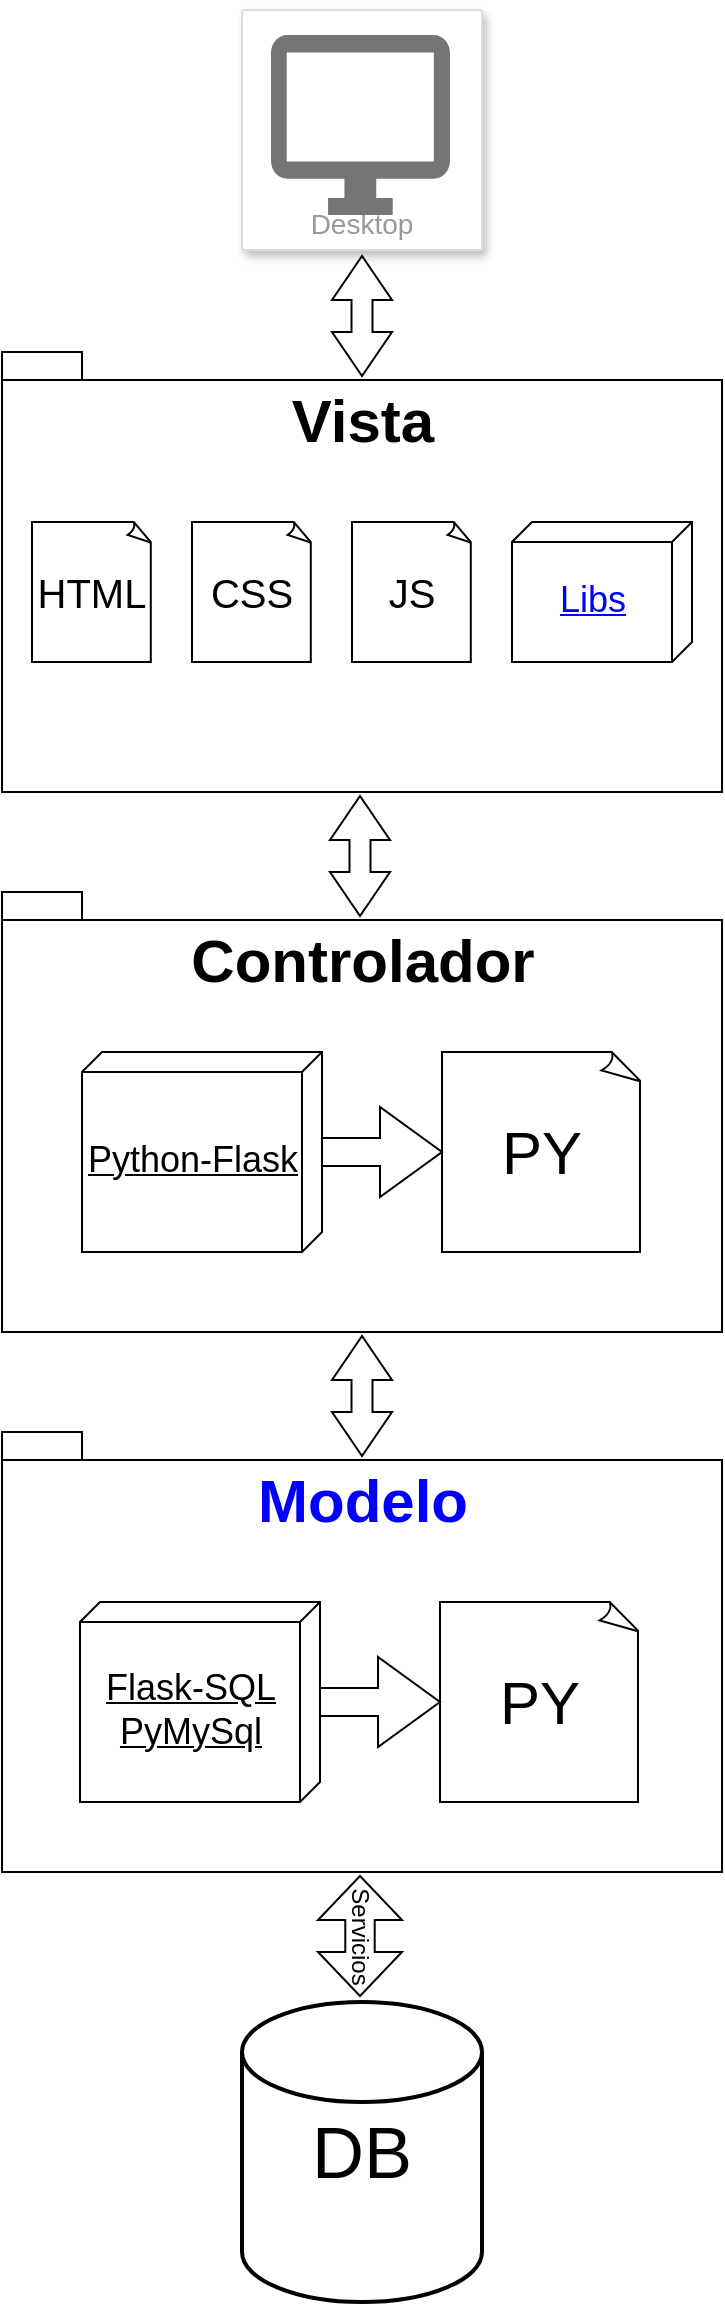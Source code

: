 <mxfile version="20.4.0" type="github" pages="3">
  <diagram id="1ODiky8oOXQyALTsi6lV" name="MVC">
    <mxGraphModel dx="1102" dy="574" grid="1" gridSize="10" guides="1" tooltips="1" connect="1" arrows="1" fold="1" page="1" pageScale="1" pageWidth="827" pageHeight="1169" math="0" shadow="0">
      <root>
        <mxCell id="0" />
        <mxCell id="1" parent="0" />
        <mxCell id="aVxNvfsXQ5dD_XpQHYoW-1" value="&lt;font style=&quot;font-size: 30px;&quot;&gt;Vista&lt;/font&gt;" style="shape=folder;fontStyle=1;spacingTop=10;tabWidth=40;tabHeight=14;tabPosition=left;html=1;verticalAlign=top;" parent="1" vertex="1">
          <mxGeometry x="200" y="185" width="360" height="220" as="geometry" />
        </mxCell>
        <mxCell id="aVxNvfsXQ5dD_XpQHYoW-3" value="Desktop" style="strokeColor=#dddddd;shadow=1;strokeWidth=1;rounded=1;absoluteArcSize=1;arcSize=2;labelPosition=center;verticalLabelPosition=middle;align=center;verticalAlign=bottom;spacingLeft=0;fontColor=#999999;fontSize=14;whiteSpace=wrap;spacingBottom=2;" parent="1" vertex="1">
          <mxGeometry x="320" y="14" width="120" height="120" as="geometry" />
        </mxCell>
        <mxCell id="aVxNvfsXQ5dD_XpQHYoW-4" value="" style="sketch=0;dashed=0;connectable=0;html=1;fillColor=#757575;strokeColor=none;shape=mxgraph.gcp2.desktop;part=1;" parent="aVxNvfsXQ5dD_XpQHYoW-3" vertex="1">
          <mxGeometry x="0.5" width="89.5" height="90" relative="1" as="geometry">
            <mxPoint x="-45.5" y="12.5" as="offset" />
          </mxGeometry>
        </mxCell>
        <mxCell id="aVxNvfsXQ5dD_XpQHYoW-5" value="Controlador" style="shape=folder;fontStyle=1;spacingTop=10;tabWidth=40;tabHeight=14;tabPosition=left;html=1;horizontal=1;verticalAlign=top;fontSize=30;" parent="1" vertex="1">
          <mxGeometry x="200" y="455" width="360" height="220" as="geometry" />
        </mxCell>
        <UserObject label="Modelo" link="data:page/id,ZQmIOgsKu20kKeS-N8xk" id="aVxNvfsXQ5dD_XpQHYoW-6">
          <mxCell style="shape=folder;fontStyle=1;spacingTop=10;tabWidth=40;tabHeight=14;tabPosition=left;html=1;verticalAlign=top;fontSize=30;fontColor=#0000FF;" parent="1" vertex="1">
            <mxGeometry x="200" y="725" width="360" height="220" as="geometry" />
          </mxCell>
        </UserObject>
        <mxCell id="aVxNvfsXQ5dD_XpQHYoW-7" value="&lt;font style=&quot;font-size: 36px;&quot;&gt;DB&lt;/font&gt;" style="strokeWidth=2;html=1;shape=mxgraph.flowchart.database;whiteSpace=wrap;" parent="1" vertex="1">
          <mxGeometry x="320" y="1010" width="120" height="150" as="geometry" />
        </mxCell>
        <mxCell id="aVxNvfsXQ5dD_XpQHYoW-8" value="" style="html=1;shadow=0;dashed=0;align=center;verticalAlign=middle;shape=mxgraph.arrows2.twoWayArrow;dy=0.65;dx=22;rotation=90;" parent="1" vertex="1">
          <mxGeometry x="350" y="152" width="60" height="30" as="geometry" />
        </mxCell>
        <mxCell id="aVxNvfsXQ5dD_XpQHYoW-10" value="" style="html=1;shadow=0;dashed=0;align=center;verticalAlign=middle;shape=mxgraph.arrows2.twoWayArrow;dy=0.65;dx=22;rotation=90;" parent="1" vertex="1">
          <mxGeometry x="350" y="692" width="60" height="30" as="geometry" />
        </mxCell>
        <mxCell id="aVxNvfsXQ5dD_XpQHYoW-11" value="Servicios" style="html=1;shadow=0;dashed=0;align=center;verticalAlign=middle;shape=mxgraph.arrows2.twoWayArrow;dy=0.65;dx=22;rotation=90;" parent="1" vertex="1">
          <mxGeometry x="349" y="956" width="60" height="42" as="geometry" />
        </mxCell>
        <mxCell id="aVxNvfsXQ5dD_XpQHYoW-14" value="HTML" style="whiteSpace=wrap;html=1;shape=mxgraph.basic.document;fontSize=20;" parent="1" vertex="1">
          <mxGeometry x="215" y="270" width="60" height="70" as="geometry" />
        </mxCell>
        <mxCell id="aVxNvfsXQ5dD_XpQHYoW-15" value="CSS" style="whiteSpace=wrap;html=1;shape=mxgraph.basic.document;fontSize=20;" parent="1" vertex="1">
          <mxGeometry x="295" y="270" width="60" height="70" as="geometry" />
        </mxCell>
        <mxCell id="aVxNvfsXQ5dD_XpQHYoW-16" value="JS" style="whiteSpace=wrap;html=1;shape=mxgraph.basic.document;fontSize=20;" parent="1" vertex="1">
          <mxGeometry x="375" y="270" width="60" height="70" as="geometry" />
        </mxCell>
        <mxCell id="rZL8dwaJbDFiOQx_lZm5-2" value="PY" style="whiteSpace=wrap;html=1;shape=mxgraph.basic.document;fontSize=30;" parent="1" vertex="1">
          <mxGeometry x="420" y="535" width="100" height="100" as="geometry" />
        </mxCell>
        <mxCell id="rZL8dwaJbDFiOQx_lZm5-4" value="Python-Flask" style="verticalAlign=middle;align=center;spacingTop=8;spacingLeft=2;spacingRight=12;shape=cube;size=10;direction=south;fontStyle=4;html=1;fontSize=18;" parent="1" vertex="1">
          <mxGeometry x="240" y="535" width="120" height="100" as="geometry" />
        </mxCell>
        <mxCell id="rZL8dwaJbDFiOQx_lZm5-5" value="" style="html=1;shadow=0;dashed=0;align=center;verticalAlign=middle;shape=mxgraph.arrows2.arrow;dy=0.69;dx=31;notch=0;fontSize=18;" parent="1" vertex="1">
          <mxGeometry x="360" y="562.5" width="60" height="45" as="geometry" />
        </mxCell>
        <UserObject label="Libs" link="data:page/id,SBJHSQcpQyj1TQCBmgue" id="rZL8dwaJbDFiOQx_lZm5-6">
          <mxCell style="verticalAlign=middle;align=center;spacingTop=8;spacingLeft=2;spacingRight=12;shape=cube;size=10;direction=south;fontStyle=4;html=1;fontSize=18;fontColor=#0000FF;" parent="1" vertex="1">
            <mxGeometry x="455" y="270" width="90" height="70" as="geometry" />
          </mxCell>
        </UserObject>
        <mxCell id="mKk7Spm5f5FG78puV9c5-1" value="" style="html=1;shadow=0;dashed=0;align=center;verticalAlign=middle;shape=mxgraph.arrows2.twoWayArrow;dy=0.65;dx=22;rotation=90;" parent="1" vertex="1">
          <mxGeometry x="349" y="422" width="60" height="30" as="geometry" />
        </mxCell>
        <mxCell id="mKk7Spm5f5FG78puV9c5-2" value="PY" style="whiteSpace=wrap;html=1;shape=mxgraph.basic.document;fontSize=30;" parent="1" vertex="1">
          <mxGeometry x="419" y="810" width="100" height="100" as="geometry" />
        </mxCell>
        <mxCell id="mKk7Spm5f5FG78puV9c5-3" value="Flask-SQL&lt;br&gt;PyMySql" style="verticalAlign=middle;align=center;spacingTop=8;spacingLeft=2;spacingRight=12;shape=cube;size=10;direction=south;fontStyle=4;html=1;fontSize=18;" parent="1" vertex="1">
          <mxGeometry x="239" y="810" width="120" height="100" as="geometry" />
        </mxCell>
        <mxCell id="mKk7Spm5f5FG78puV9c5-4" value="" style="html=1;shadow=0;dashed=0;align=center;verticalAlign=middle;shape=mxgraph.arrows2.arrow;dy=0.69;dx=31;notch=0;fontSize=18;" parent="1" vertex="1">
          <mxGeometry x="359" y="837.5" width="60" height="45" as="geometry" />
        </mxCell>
      </root>
    </mxGraphModel>
  </diagram>
  <diagram id="ZQmIOgsKu20kKeS-N8xk" name="Entidad">
    <mxGraphModel dx="1102" dy="574" grid="1" gridSize="10" guides="1" tooltips="1" connect="1" arrows="1" fold="1" page="1" pageScale="1" pageWidth="827" pageHeight="1169" math="0" shadow="0">
      <root>
        <mxCell id="0" />
        <mxCell id="1" parent="0" />
        <mxCell id="O44qeDZg5T21y-bxiSzC-1" value="Modelo" style="shape=folder;fontStyle=1;spacingTop=10;tabWidth=40;tabHeight=14;tabPosition=left;html=1;fontSize=30;verticalAlign=top;" parent="1" vertex="1">
          <mxGeometry x="40" y="40" width="760" height="500" as="geometry" />
        </mxCell>
        <mxCell id="O44qeDZg5T21y-bxiSzC-2" value="Proveedores" style="swimlane;childLayout=stackLayout;horizontal=1;startSize=30;horizontalStack=0;rounded=1;fontSize=14;fontStyle=0;strokeWidth=2;resizeParent=0;resizeLast=1;shadow=0;dashed=0;align=center;verticalAlign=top;" parent="1" vertex="1">
          <mxGeometry x="160" y="120" width="160" height="120" as="geometry" />
        </mxCell>
        <mxCell id="O44qeDZg5T21y-bxiSzC-3" value="Id_Proveedores&#xa;Nombre&#xa;NIT&#xa;Telefono&#xa;Email" style="align=left;strokeColor=none;fillColor=none;spacingLeft=4;fontSize=12;verticalAlign=top;resizable=0;rotatable=0;part=1;" parent="O44qeDZg5T21y-bxiSzC-2" vertex="1">
          <mxGeometry y="30" width="160" height="90" as="geometry" />
        </mxCell>
        <mxCell id="O44qeDZg5T21y-bxiSzC-4" value="Items" style="swimlane;childLayout=stackLayout;horizontal=1;startSize=30;horizontalStack=0;rounded=1;fontSize=14;fontStyle=0;strokeWidth=2;resizeParent=0;resizeLast=1;shadow=0;dashed=0;align=center;verticalAlign=top;" parent="1" vertex="1">
          <mxGeometry x="520" y="120" width="160" height="130" as="geometry" />
        </mxCell>
        <mxCell id="O44qeDZg5T21y-bxiSzC-5" value="Id_Items&#xa;Descripcion&#xa;Cantidad&#xa;Valor_Unitario&#xa;Id_Proveedor&#xa;Id_Personal" style="align=left;strokeColor=none;fillColor=none;spacingLeft=4;fontSize=12;verticalAlign=top;resizable=0;rotatable=0;part=1;" parent="O44qeDZg5T21y-bxiSzC-4" vertex="1">
          <mxGeometry y="30" width="160" height="100" as="geometry" />
        </mxCell>
        <mxCell id="O44qeDZg5T21y-bxiSzC-6" value="Personal" style="swimlane;childLayout=stackLayout;horizontal=1;startSize=30;horizontalStack=0;rounded=1;fontSize=14;fontStyle=0;strokeWidth=2;resizeParent=0;resizeLast=1;shadow=0;dashed=0;align=center;verticalAlign=top;" parent="1" vertex="1">
          <mxGeometry x="160" y="350" width="160" height="160" as="geometry" />
        </mxCell>
        <mxCell id="O44qeDZg5T21y-bxiSzC-7" value="Id_Personal&#xa;Nombres&#xa;Apellidos&#xa;Documento&#xa;Telefono&#xa;Email&#xa;Rol&#xa;Contraseña" style="align=left;strokeColor=none;fillColor=none;spacingLeft=4;fontSize=12;verticalAlign=top;resizable=0;rotatable=0;part=1;" parent="O44qeDZg5T21y-bxiSzC-6" vertex="1">
          <mxGeometry y="30" width="160" height="130" as="geometry" />
        </mxCell>
        <mxCell id="O44qeDZg5T21y-bxiSzC-8" value="" style="edgeStyle=entityRelationEdgeStyle;fontSize=12;html=1;endArrow=ERoneToMany;rounded=0;exitX=1;exitY=0.144;exitDx=0;exitDy=0;exitPerimeter=0;entryX=-0.002;entryY=0.699;entryDx=0;entryDy=0;entryPerimeter=0;verticalAlign=top;" parent="1" source="O44qeDZg5T21y-bxiSzC-3" target="O44qeDZg5T21y-bxiSzC-5" edge="1">
          <mxGeometry width="100" height="100" relative="1" as="geometry">
            <mxPoint x="370" y="320" as="sourcePoint" />
            <mxPoint x="470" y="220" as="targetPoint" />
          </mxGeometry>
        </mxCell>
        <mxCell id="O44qeDZg5T21y-bxiSzC-9" value="" style="edgeStyle=entityRelationEdgeStyle;fontSize=12;html=1;endArrow=ERoneToMany;rounded=0;exitX=1.013;exitY=0.118;exitDx=0;exitDy=0;exitPerimeter=0;entryX=-0.001;entryY=0.832;entryDx=0;entryDy=0;entryPerimeter=0;verticalAlign=top;" parent="1" source="O44qeDZg5T21y-bxiSzC-7" target="O44qeDZg5T21y-bxiSzC-5" edge="1">
          <mxGeometry width="100" height="100" relative="1" as="geometry">
            <mxPoint x="420" y="480" as="sourcePoint" />
            <mxPoint x="520" y="380" as="targetPoint" />
          </mxGeometry>
        </mxCell>
      </root>
    </mxGraphModel>
  </diagram>
  <diagram id="SBJHSQcpQyj1TQCBmgue" name="Librerias">
    <mxGraphModel dx="1102" dy="574" grid="1" gridSize="10" guides="1" tooltips="1" connect="1" arrows="1" fold="1" page="1" pageScale="1" pageWidth="827" pageHeight="1169" math="0" shadow="0">
      <root>
        <mxCell id="0" />
        <mxCell id="1" parent="0" />
        <mxCell id="d56Jc1F1GGlARpQLUEEf-1" value="&lt;font style=&quot;font-size: 32px;&quot;&gt;Librerias&lt;br&gt;&lt;br&gt;&lt;ul&gt;&lt;li&gt;&lt;font style=&quot;font-size: 32px;&quot;&gt;BootsTrap&lt;/font&gt;&lt;/li&gt;&lt;li&gt;&lt;font style=&quot;font-size: 32px;&quot;&gt;AlertifyJs&lt;/font&gt;&lt;/li&gt;&lt;li&gt;&lt;font style=&quot;font-size: 32px;&quot;&gt;Jquery (Ajax)&lt;/font&gt;&lt;/li&gt;&lt;/ul&gt;&lt;/font&gt;" style="verticalAlign=middle;align=center;spacingTop=8;spacingLeft=2;spacingRight=12;shape=cube;size=10;direction=south;fontStyle=4;html=1;fontSize=18;" vertex="1" parent="1">
          <mxGeometry x="120" y="120" width="520" height="320" as="geometry" />
        </mxCell>
      </root>
    </mxGraphModel>
  </diagram>
</mxfile>
